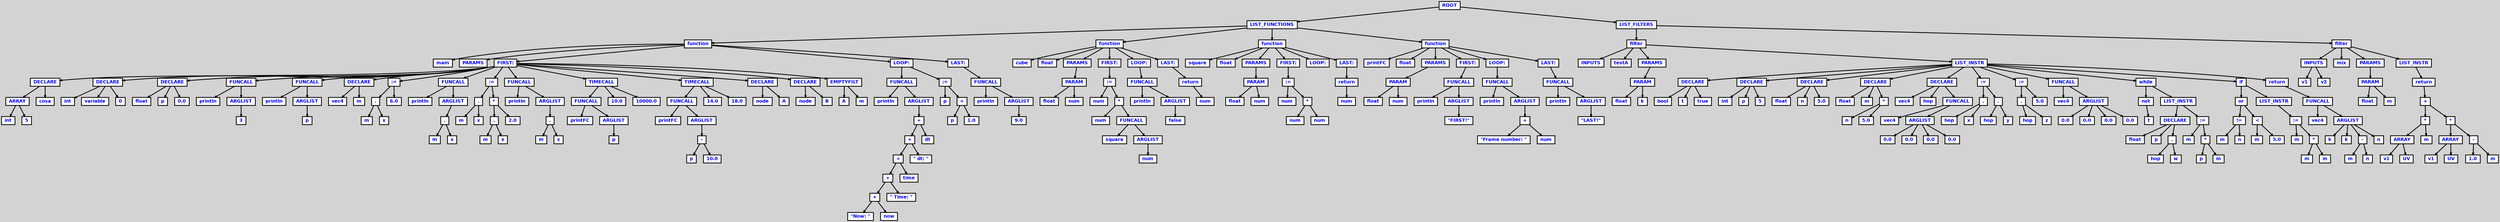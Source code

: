 digraph {

	ordering=out;
	ranksep=.4;
	bgcolor="lightgrey"; node [shape=box, fixedsize=false, fontsize=12, fontname="Helvetica-bold", fontcolor="blue"
		width=.25, height=.25, color="black", fillcolor="white", style="filled, solid, bold"];
	edge [arrowsize=.5, color="black", style="bold"]

  n0 [label="ROOT"];
  n1 [label="LIST_FUNCTIONS"];
  n1 [label="LIST_FUNCTIONS"];
  n2 [label="function"];
  n2 [label="function"];
  n3 [label="main"];
  n4 [label="PARAMS"];
  n5 [label="FIRST:"];
  n5 [label="FIRST:"];
  n6 [label="DECLARE"];
  n6 [label="DECLARE"];
  n7 [label="ARRAY"];
  n7 [label="ARRAY"];
  n8 [label="int"];
  n9 [label="5"];
  n10 [label="cosa"];
  n11 [label="DECLARE"];
  n11 [label="DECLARE"];
  n12 [label="int"];
  n13 [label="variable"];
  n14 [label="0"];
  n15 [label="DECLARE"];
  n15 [label="DECLARE"];
  n16 [label="float"];
  n17 [label="p"];
  n18 [label="0.0"];
  n19 [label="FUNCALL"];
  n19 [label="FUNCALL"];
  n20 [label="println"];
  n21 [label="ARGLIST"];
  n21 [label="ARGLIST"];
  n22 [label="3"];
  n23 [label="FUNCALL"];
  n23 [label="FUNCALL"];
  n24 [label="println"];
  n25 [label="ARGLIST"];
  n25 [label="ARGLIST"];
  n26 [label="p"];
  n27 [label="DECLARE"];
  n27 [label="DECLARE"];
  n28 [label="vec4"];
  n29 [label="m"];
  n30 [label=":="];
  n30 [label=":="];
  n31 [label="."];
  n31 [label="."];
  n32 [label="m"];
  n33 [label="x"];
  n34 [label="6.0"];
  n35 [label="FUNCALL"];
  n35 [label="FUNCALL"];
  n36 [label="println"];
  n37 [label="ARGLIST"];
  n37 [label="ARGLIST"];
  n38 [label="."];
  n38 [label="."];
  n39 [label="m"];
  n40 [label="x"];
  n41 [label=":="];
  n41 [label=":="];
  n42 [label="."];
  n42 [label="."];
  n43 [label="m"];
  n44 [label="x"];
  n45 [label="*"];
  n45 [label="*"];
  n46 [label="."];
  n46 [label="."];
  n47 [label="m"];
  n48 [label="x"];
  n49 [label="2.0"];
  n50 [label="FUNCALL"];
  n50 [label="FUNCALL"];
  n51 [label="println"];
  n52 [label="ARGLIST"];
  n52 [label="ARGLIST"];
  n53 [label="."];
  n53 [label="."];
  n54 [label="m"];
  n55 [label="x"];
  n56 [label="TIMECALL"];
  n56 [label="TIMECALL"];
  n57 [label="FUNCALL"];
  n57 [label="FUNCALL"];
  n58 [label="printFC"];
  n59 [label="ARGLIST"];
  n59 [label="ARGLIST"];
  n60 [label="p"];
  n61 [label="10.0"];
  n62 [label="10000.0"];
  n63 [label="TIMECALL"];
  n63 [label="TIMECALL"];
  n64 [label="FUNCALL"];
  n64 [label="FUNCALL"];
  n65 [label="printFC"];
  n66 [label="ARGLIST"];
  n66 [label="ARGLIST"];
  n67 [label="-"];
  n67 [label="-"];
  n68 [label="p"];
  n69 [label="10.0"];
  n70 [label="14.0"];
  n71 [label="18.0"];
  n72 [label="DECLARE"];
  n72 [label="DECLARE"];
  n73 [label="node"];
  n74 [label="A"];
  n75 [label="DECLARE"];
  n75 [label="DECLARE"];
  n76 [label="node"];
  n77 [label="B"];
  n78 [label="EMPTYFILT"];
  n78 [label="EMPTYFILT"];
  n79 [label="A"];
  n80 [label="m"];
  n81 [label="LOOP:"];
  n81 [label="LOOP:"];
  n82 [label="FUNCALL"];
  n82 [label="FUNCALL"];
  n83 [label="println"];
  n84 [label="ARGLIST"];
  n84 [label="ARGLIST"];
  n85 [label="+"];
  n85 [label="+"];
  n86 [label="+"];
  n86 [label="+"];
  n87 [label="+"];
  n87 [label="+"];
  n88 [label="+"];
  n88 [label="+"];
  n89 [label="+"];
  n89 [label="+"];
  n90 [label="\"Now: \""];
  n91 [label="now"];
  n92 [label="\" Time: \""];
  n93 [label="time"];
  n94 [label="\" dt: \""];
  n95 [label="dt"];
  n96 [label=":="];
  n96 [label=":="];
  n97 [label="p"];
  n98 [label="+"];
  n98 [label="+"];
  n99 [label="p"];
  n100 [label="1.0"];
  n101 [label="LAST:"];
  n101 [label="LAST:"];
  n102 [label="FUNCALL"];
  n102 [label="FUNCALL"];
  n103 [label="println"];
  n104 [label="ARGLIST"];
  n104 [label="ARGLIST"];
  n105 [label="9.0"];
  n106 [label="function"];
  n106 [label="function"];
  n107 [label="cube"];
  n108 [label="float"];
  n109 [label="PARAMS"];
  n109 [label="PARAMS"];
  n110 [label="PARAM"];
  n110 [label="PARAM"];
  n111 [label="float"];
  n112 [label="num"];
  n113 [label="FIRST:"];
  n113 [label="FIRST:"];
  n114 [label=":="];
  n114 [label=":="];
  n115 [label="num"];
  n116 [label="*"];
  n116 [label="*"];
  n117 [label="num"];
  n118 [label="FUNCALL"];
  n118 [label="FUNCALL"];
  n119 [label="square"];
  n120 [label="ARGLIST"];
  n120 [label="ARGLIST"];
  n121 [label="num"];
  n122 [label="LOOP:"];
  n122 [label="LOOP:"];
  n123 [label="FUNCALL"];
  n123 [label="FUNCALL"];
  n124 [label="println"];
  n125 [label="ARGLIST"];
  n125 [label="ARGLIST"];
  n126 [label="false"];
  n127 [label="LAST:"];
  n127 [label="LAST:"];
  n128 [label="return"];
  n128 [label="return"];
  n129 [label="num"];
  n130 [label="function"];
  n130 [label="function"];
  n131 [label="square"];
  n132 [label="float"];
  n133 [label="PARAMS"];
  n133 [label="PARAMS"];
  n134 [label="PARAM"];
  n134 [label="PARAM"];
  n135 [label="float"];
  n136 [label="num"];
  n137 [label="FIRST:"];
  n137 [label="FIRST:"];
  n138 [label=":="];
  n138 [label=":="];
  n139 [label="num"];
  n140 [label="*"];
  n140 [label="*"];
  n141 [label="num"];
  n142 [label="num"];
  n143 [label="LOOP:"];
  n144 [label="LAST:"];
  n144 [label="LAST:"];
  n145 [label="return"];
  n145 [label="return"];
  n146 [label="num"];
  n147 [label="function"];
  n147 [label="function"];
  n148 [label="printFC"];
  n149 [label="float"];
  n150 [label="PARAMS"];
  n150 [label="PARAMS"];
  n151 [label="PARAM"];
  n151 [label="PARAM"];
  n152 [label="float"];
  n153 [label="num"];
  n154 [label="FIRST:"];
  n154 [label="FIRST:"];
  n155 [label="FUNCALL"];
  n155 [label="FUNCALL"];
  n156 [label="println"];
  n157 [label="ARGLIST"];
  n157 [label="ARGLIST"];
  n158 [label="\"FIRST!\""];
  n159 [label="LOOP:"];
  n159 [label="LOOP:"];
  n160 [label="FUNCALL"];
  n160 [label="FUNCALL"];
  n161 [label="println"];
  n162 [label="ARGLIST"];
  n162 [label="ARGLIST"];
  n163 [label="+"];
  n163 [label="+"];
  n164 [label="\"Frame number: \""];
  n165 [label="num"];
  n166 [label="LAST:"];
  n166 [label="LAST:"];
  n167 [label="FUNCALL"];
  n167 [label="FUNCALL"];
  n168 [label="println"];
  n169 [label="ARGLIST"];
  n169 [label="ARGLIST"];
  n170 [label="\"LAST!\""];
  n171 [label="LIST_FILTERS"];
  n171 [label="LIST_FILTERS"];
  n172 [label="filter"];
  n172 [label="filter"];
  n173 [label="INPUTS"];
  n174 [label="testA"];
  n175 [label="PARAMS"];
  n175 [label="PARAMS"];
  n176 [label="PARAM"];
  n176 [label="PARAM"];
  n177 [label="float"];
  n178 [label="k"];
  n179 [label="LIST_INSTR"];
  n179 [label="LIST_INSTR"];
  n180 [label="DECLARE"];
  n180 [label="DECLARE"];
  n181 [label="bool"];
  n182 [label="t"];
  n183 [label="true"];
  n184 [label="DECLARE"];
  n184 [label="DECLARE"];
  n185 [label="int"];
  n186 [label="p"];
  n187 [label="5"];
  n188 [label="DECLARE"];
  n188 [label="DECLARE"];
  n189 [label="float"];
  n190 [label="n"];
  n191 [label="5.0"];
  n192 [label="DECLARE"];
  n192 [label="DECLARE"];
  n193 [label="float"];
  n194 [label="m"];
  n195 [label="*"];
  n195 [label="*"];
  n196 [label="n"];
  n197 [label="5.0"];
  n198 [label="DECLARE"];
  n198 [label="DECLARE"];
  n199 [label="vec4"];
  n200 [label="hop"];
  n201 [label="FUNCALL"];
  n201 [label="FUNCALL"];
  n202 [label="vec4"];
  n203 [label="ARGLIST"];
  n203 [label="ARGLIST"];
  n204 [label="0.0"];
  n205 [label="0.0"];
  n206 [label="0.0"];
  n207 [label="0.0"];
  n208 [label=":="];
  n208 [label=":="];
  n209 [label="."];
  n209 [label="."];
  n210 [label="hop"];
  n211 [label="x"];
  n212 [label="."];
  n212 [label="."];
  n213 [label="hop"];
  n214 [label="y"];
  n215 [label=":="];
  n215 [label=":="];
  n216 [label="."];
  n216 [label="."];
  n217 [label="hop"];
  n218 [label="z"];
  n219 [label="5.0"];
  n220 [label="FUNCALL"];
  n220 [label="FUNCALL"];
  n221 [label="vec4"];
  n222 [label="ARGLIST"];
  n222 [label="ARGLIST"];
  n223 [label="0.0"];
  n224 [label="0.0"];
  n225 [label="0.0"];
  n226 [label="0.0"];
  n227 [label="while"];
  n227 [label="while"];
  n228 [label="not"];
  n228 [label="not"];
  n229 [label="t"];
  n230 [label="LIST_INSTR"];
  n230 [label="LIST_INSTR"];
  n231 [label="DECLARE"];
  n231 [label="DECLARE"];
  n232 [label="float"];
  n233 [label="p"];
  n234 [label="."];
  n234 [label="."];
  n235 [label="hop"];
  n236 [label="w"];
  n237 [label=":="];
  n237 [label=":="];
  n238 [label="m"];
  n239 [label="*"];
  n239 [label="*"];
  n240 [label="p"];
  n241 [label="m"];
  n242 [label="if"];
  n242 [label="if"];
  n243 [label="or"];
  n243 [label="or"];
  n244 [label="!="];
  n244 [label="!="];
  n245 [label="m"];
  n246 [label="n"];
  n247 [label="<"];
  n247 [label="<"];
  n248 [label="m"];
  n249 [label="5.0"];
  n250 [label="LIST_INSTR"];
  n250 [label="LIST_INSTR"];
  n251 [label=":="];
  n251 [label=":="];
  n252 [label="m"];
  n253 [label="*"];
  n253 [label="*"];
  n254 [label="m"];
  n255 [label="m"];
  n256 [label="return"];
  n256 [label="return"];
  n257 [label="FUNCALL"];
  n257 [label="FUNCALL"];
  n258 [label="vec4"];
  n259 [label="ARGLIST"];
  n259 [label="ARGLIST"];
  n260 [label="k"];
  n261 [label="k"];
  n262 [label="-"];
  n262 [label="-"];
  n263 [label="m"];
  n264 [label="n"];
  n265 [label="n"];
  n266 [label="filter"];
  n266 [label="filter"];
  n267 [label="INPUTS"];
  n267 [label="INPUTS"];
  n268 [label="v1"];
  n269 [label="v2"];
  n270 [label="mix"];
  n271 [label="PARAMS"];
  n271 [label="PARAMS"];
  n272 [label="PARAM"];
  n272 [label="PARAM"];
  n273 [label="float"];
  n274 [label="m"];
  n275 [label="LIST_INSTR"];
  n275 [label="LIST_INSTR"];
  n276 [label="return"];
  n276 [label="return"];
  n277 [label="+"];
  n277 [label="+"];
  n278 [label="*"];
  n278 [label="*"];
  n279 [label="ARRAY"];
  n279 [label="ARRAY"];
  n280 [label="v1"];
  n281 [label="UV"];
  n282 [label="m"];
  n283 [label="*"];
  n283 [label="*"];
  n284 [label="ARRAY"];
  n284 [label="ARRAY"];
  n285 [label="v1"];
  n286 [label="UV"];
  n287 [label="-"];
  n287 [label="-"];
  n288 [label="1.0"];
  n289 [label="m"];

  n0 -> n1 // "ROOT" -> "LIST_FUNCTIONS"
  n1 -> n2 // "LIST_FUNCTIONS" -> "function"
  n2 -> n3 // "function" -> "main"
  n2 -> n4 // "function" -> "PARAMS"
  n2 -> n5 // "function" -> "FIRST:"
  n5 -> n6 // "FIRST:" -> "DECLARE"
  n6 -> n7 // "DECLARE" -> "ARRAY"
  n7 -> n8 // "ARRAY" -> "int"
  n7 -> n9 // "ARRAY" -> "5"
  n6 -> n10 // "DECLARE" -> "cosa"
  n5 -> n11 // "FIRST:" -> "DECLARE"
  n11 -> n12 // "DECLARE" -> "int"
  n11 -> n13 // "DECLARE" -> "variable"
  n11 -> n14 // "DECLARE" -> "0"
  n5 -> n15 // "FIRST:" -> "DECLARE"
  n15 -> n16 // "DECLARE" -> "float"
  n15 -> n17 // "DECLARE" -> "p"
  n15 -> n18 // "DECLARE" -> "0.0"
  n5 -> n19 // "FIRST:" -> "FUNCALL"
  n19 -> n20 // "FUNCALL" -> "println"
  n19 -> n21 // "FUNCALL" -> "ARGLIST"
  n21 -> n22 // "ARGLIST" -> "3"
  n5 -> n23 // "FIRST:" -> "FUNCALL"
  n23 -> n24 // "FUNCALL" -> "println"
  n23 -> n25 // "FUNCALL" -> "ARGLIST"
  n25 -> n26 // "ARGLIST" -> "p"
  n5 -> n27 // "FIRST:" -> "DECLARE"
  n27 -> n28 // "DECLARE" -> "vec4"
  n27 -> n29 // "DECLARE" -> "m"
  n5 -> n30 // "FIRST:" -> ":="
  n30 -> n31 // ":=" -> "."
  n31 -> n32 // "." -> "m"
  n31 -> n33 // "." -> "x"
  n30 -> n34 // ":=" -> "6.0"
  n5 -> n35 // "FIRST:" -> "FUNCALL"
  n35 -> n36 // "FUNCALL" -> "println"
  n35 -> n37 // "FUNCALL" -> "ARGLIST"
  n37 -> n38 // "ARGLIST" -> "."
  n38 -> n39 // "." -> "m"
  n38 -> n40 // "." -> "x"
  n5 -> n41 // "FIRST:" -> ":="
  n41 -> n42 // ":=" -> "."
  n42 -> n43 // "." -> "m"
  n42 -> n44 // "." -> "x"
  n41 -> n45 // ":=" -> "*"
  n45 -> n46 // "*" -> "."
  n46 -> n47 // "." -> "m"
  n46 -> n48 // "." -> "x"
  n45 -> n49 // "*" -> "2.0"
  n5 -> n50 // "FIRST:" -> "FUNCALL"
  n50 -> n51 // "FUNCALL" -> "println"
  n50 -> n52 // "FUNCALL" -> "ARGLIST"
  n52 -> n53 // "ARGLIST" -> "."
  n53 -> n54 // "." -> "m"
  n53 -> n55 // "." -> "x"
  n5 -> n56 // "FIRST:" -> "TIMECALL"
  n56 -> n57 // "TIMECALL" -> "FUNCALL"
  n57 -> n58 // "FUNCALL" -> "printFC"
  n57 -> n59 // "FUNCALL" -> "ARGLIST"
  n59 -> n60 // "ARGLIST" -> "p"
  n56 -> n61 // "TIMECALL" -> "10.0"
  n56 -> n62 // "TIMECALL" -> "10000.0"
  n5 -> n63 // "FIRST:" -> "TIMECALL"
  n63 -> n64 // "TIMECALL" -> "FUNCALL"
  n64 -> n65 // "FUNCALL" -> "printFC"
  n64 -> n66 // "FUNCALL" -> "ARGLIST"
  n66 -> n67 // "ARGLIST" -> "-"
  n67 -> n68 // "-" -> "p"
  n67 -> n69 // "-" -> "10.0"
  n63 -> n70 // "TIMECALL" -> "14.0"
  n63 -> n71 // "TIMECALL" -> "18.0"
  n5 -> n72 // "FIRST:" -> "DECLARE"
  n72 -> n73 // "DECLARE" -> "node"
  n72 -> n74 // "DECLARE" -> "A"
  n5 -> n75 // "FIRST:" -> "DECLARE"
  n75 -> n76 // "DECLARE" -> "node"
  n75 -> n77 // "DECLARE" -> "B"
  n5 -> n78 // "FIRST:" -> "EMPTYFILT"
  n78 -> n79 // "EMPTYFILT" -> "A"
  n78 -> n80 // "EMPTYFILT" -> "m"
  n2 -> n81 // "function" -> "LOOP:"
  n81 -> n82 // "LOOP:" -> "FUNCALL"
  n82 -> n83 // "FUNCALL" -> "println"
  n82 -> n84 // "FUNCALL" -> "ARGLIST"
  n84 -> n85 // "ARGLIST" -> "+"
  n85 -> n86 // "+" -> "+"
  n86 -> n87 // "+" -> "+"
  n87 -> n88 // "+" -> "+"
  n88 -> n89 // "+" -> "+"
  n89 -> n90 // "+" -> "\"Now: \""
  n89 -> n91 // "+" -> "now"
  n88 -> n92 // "+" -> "\" Time: \""
  n87 -> n93 // "+" -> "time"
  n86 -> n94 // "+" -> "\" dt: \""
  n85 -> n95 // "+" -> "dt"
  n81 -> n96 // "LOOP:" -> ":="
  n96 -> n97 // ":=" -> "p"
  n96 -> n98 // ":=" -> "+"
  n98 -> n99 // "+" -> "p"
  n98 -> n100 // "+" -> "1.0"
  n2 -> n101 // "function" -> "LAST:"
  n101 -> n102 // "LAST:" -> "FUNCALL"
  n102 -> n103 // "FUNCALL" -> "println"
  n102 -> n104 // "FUNCALL" -> "ARGLIST"
  n104 -> n105 // "ARGLIST" -> "9.0"
  n1 -> n106 // "LIST_FUNCTIONS" -> "function"
  n106 -> n107 // "function" -> "cube"
  n106 -> n108 // "function" -> "float"
  n106 -> n109 // "function" -> "PARAMS"
  n109 -> n110 // "PARAMS" -> "PARAM"
  n110 -> n111 // "PARAM" -> "float"
  n110 -> n112 // "PARAM" -> "num"
  n106 -> n113 // "function" -> "FIRST:"
  n113 -> n114 // "FIRST:" -> ":="
  n114 -> n115 // ":=" -> "num"
  n114 -> n116 // ":=" -> "*"
  n116 -> n117 // "*" -> "num"
  n116 -> n118 // "*" -> "FUNCALL"
  n118 -> n119 // "FUNCALL" -> "square"
  n118 -> n120 // "FUNCALL" -> "ARGLIST"
  n120 -> n121 // "ARGLIST" -> "num"
  n106 -> n122 // "function" -> "LOOP:"
  n122 -> n123 // "LOOP:" -> "FUNCALL"
  n123 -> n124 // "FUNCALL" -> "println"
  n123 -> n125 // "FUNCALL" -> "ARGLIST"
  n125 -> n126 // "ARGLIST" -> "false"
  n106 -> n127 // "function" -> "LAST:"
  n127 -> n128 // "LAST:" -> "return"
  n128 -> n129 // "return" -> "num"
  n1 -> n130 // "LIST_FUNCTIONS" -> "function"
  n130 -> n131 // "function" -> "square"
  n130 -> n132 // "function" -> "float"
  n130 -> n133 // "function" -> "PARAMS"
  n133 -> n134 // "PARAMS" -> "PARAM"
  n134 -> n135 // "PARAM" -> "float"
  n134 -> n136 // "PARAM" -> "num"
  n130 -> n137 // "function" -> "FIRST:"
  n137 -> n138 // "FIRST:" -> ":="
  n138 -> n139 // ":=" -> "num"
  n138 -> n140 // ":=" -> "*"
  n140 -> n141 // "*" -> "num"
  n140 -> n142 // "*" -> "num"
  n130 -> n143 // "function" -> "LOOP:"
  n130 -> n144 // "function" -> "LAST:"
  n144 -> n145 // "LAST:" -> "return"
  n145 -> n146 // "return" -> "num"
  n1 -> n147 // "LIST_FUNCTIONS" -> "function"
  n147 -> n148 // "function" -> "printFC"
  n147 -> n149 // "function" -> "float"
  n147 -> n150 // "function" -> "PARAMS"
  n150 -> n151 // "PARAMS" -> "PARAM"
  n151 -> n152 // "PARAM" -> "float"
  n151 -> n153 // "PARAM" -> "num"
  n147 -> n154 // "function" -> "FIRST:"
  n154 -> n155 // "FIRST:" -> "FUNCALL"
  n155 -> n156 // "FUNCALL" -> "println"
  n155 -> n157 // "FUNCALL" -> "ARGLIST"
  n157 -> n158 // "ARGLIST" -> "\"FIRST!\""
  n147 -> n159 // "function" -> "LOOP:"
  n159 -> n160 // "LOOP:" -> "FUNCALL"
  n160 -> n161 // "FUNCALL" -> "println"
  n160 -> n162 // "FUNCALL" -> "ARGLIST"
  n162 -> n163 // "ARGLIST" -> "+"
  n163 -> n164 // "+" -> "\"Frame number: \""
  n163 -> n165 // "+" -> "num"
  n147 -> n166 // "function" -> "LAST:"
  n166 -> n167 // "LAST:" -> "FUNCALL"
  n167 -> n168 // "FUNCALL" -> "println"
  n167 -> n169 // "FUNCALL" -> "ARGLIST"
  n169 -> n170 // "ARGLIST" -> "\"LAST!\""
  n0 -> n171 // "ROOT" -> "LIST_FILTERS"
  n171 -> n172 // "LIST_FILTERS" -> "filter"
  n172 -> n173 // "filter" -> "INPUTS"
  n172 -> n174 // "filter" -> "testA"
  n172 -> n175 // "filter" -> "PARAMS"
  n175 -> n176 // "PARAMS" -> "PARAM"
  n176 -> n177 // "PARAM" -> "float"
  n176 -> n178 // "PARAM" -> "k"
  n172 -> n179 // "filter" -> "LIST_INSTR"
  n179 -> n180 // "LIST_INSTR" -> "DECLARE"
  n180 -> n181 // "DECLARE" -> "bool"
  n180 -> n182 // "DECLARE" -> "t"
  n180 -> n183 // "DECLARE" -> "true"
  n179 -> n184 // "LIST_INSTR" -> "DECLARE"
  n184 -> n185 // "DECLARE" -> "int"
  n184 -> n186 // "DECLARE" -> "p"
  n184 -> n187 // "DECLARE" -> "5"
  n179 -> n188 // "LIST_INSTR" -> "DECLARE"
  n188 -> n189 // "DECLARE" -> "float"
  n188 -> n190 // "DECLARE" -> "n"
  n188 -> n191 // "DECLARE" -> "5.0"
  n179 -> n192 // "LIST_INSTR" -> "DECLARE"
  n192 -> n193 // "DECLARE" -> "float"
  n192 -> n194 // "DECLARE" -> "m"
  n192 -> n195 // "DECLARE" -> "*"
  n195 -> n196 // "*" -> "n"
  n195 -> n197 // "*" -> "5.0"
  n179 -> n198 // "LIST_INSTR" -> "DECLARE"
  n198 -> n199 // "DECLARE" -> "vec4"
  n198 -> n200 // "DECLARE" -> "hop"
  n198 -> n201 // "DECLARE" -> "FUNCALL"
  n201 -> n202 // "FUNCALL" -> "vec4"
  n201 -> n203 // "FUNCALL" -> "ARGLIST"
  n203 -> n204 // "ARGLIST" -> "0.0"
  n203 -> n205 // "ARGLIST" -> "0.0"
  n203 -> n206 // "ARGLIST" -> "0.0"
  n203 -> n207 // "ARGLIST" -> "0.0"
  n179 -> n208 // "LIST_INSTR" -> ":="
  n208 -> n209 // ":=" -> "."
  n209 -> n210 // "." -> "hop"
  n209 -> n211 // "." -> "x"
  n208 -> n212 // ":=" -> "."
  n212 -> n213 // "." -> "hop"
  n212 -> n214 // "." -> "y"
  n179 -> n215 // "LIST_INSTR" -> ":="
  n215 -> n216 // ":=" -> "."
  n216 -> n217 // "." -> "hop"
  n216 -> n218 // "." -> "z"
  n215 -> n219 // ":=" -> "5.0"
  n179 -> n220 // "LIST_INSTR" -> "FUNCALL"
  n220 -> n221 // "FUNCALL" -> "vec4"
  n220 -> n222 // "FUNCALL" -> "ARGLIST"
  n222 -> n223 // "ARGLIST" -> "0.0"
  n222 -> n224 // "ARGLIST" -> "0.0"
  n222 -> n225 // "ARGLIST" -> "0.0"
  n222 -> n226 // "ARGLIST" -> "0.0"
  n179 -> n227 // "LIST_INSTR" -> "while"
  n227 -> n228 // "while" -> "not"
  n228 -> n229 // "not" -> "t"
  n227 -> n230 // "while" -> "LIST_INSTR"
  n230 -> n231 // "LIST_INSTR" -> "DECLARE"
  n231 -> n232 // "DECLARE" -> "float"
  n231 -> n233 // "DECLARE" -> "p"
  n231 -> n234 // "DECLARE" -> "."
  n234 -> n235 // "." -> "hop"
  n234 -> n236 // "." -> "w"
  n230 -> n237 // "LIST_INSTR" -> ":="
  n237 -> n238 // ":=" -> "m"
  n237 -> n239 // ":=" -> "*"
  n239 -> n240 // "*" -> "p"
  n239 -> n241 // "*" -> "m"
  n179 -> n242 // "LIST_INSTR" -> "if"
  n242 -> n243 // "if" -> "or"
  n243 -> n244 // "or" -> "!="
  n244 -> n245 // "!=" -> "m"
  n244 -> n246 // "!=" -> "n"
  n243 -> n247 // "or" -> "<"
  n247 -> n248 // "<" -> "m"
  n247 -> n249 // "<" -> "5.0"
  n242 -> n250 // "if" -> "LIST_INSTR"
  n250 -> n251 // "LIST_INSTR" -> ":="
  n251 -> n252 // ":=" -> "m"
  n251 -> n253 // ":=" -> "*"
  n253 -> n254 // "*" -> "m"
  n253 -> n255 // "*" -> "m"
  n179 -> n256 // "LIST_INSTR" -> "return"
  n256 -> n257 // "return" -> "FUNCALL"
  n257 -> n258 // "FUNCALL" -> "vec4"
  n257 -> n259 // "FUNCALL" -> "ARGLIST"
  n259 -> n260 // "ARGLIST" -> "k"
  n259 -> n261 // "ARGLIST" -> "k"
  n259 -> n262 // "ARGLIST" -> "-"
  n262 -> n263 // "-" -> "m"
  n262 -> n264 // "-" -> "n"
  n259 -> n265 // "ARGLIST" -> "n"
  n171 -> n266 // "LIST_FILTERS" -> "filter"
  n266 -> n267 // "filter" -> "INPUTS"
  n267 -> n268 // "INPUTS" -> "v1"
  n267 -> n269 // "INPUTS" -> "v2"
  n266 -> n270 // "filter" -> "mix"
  n266 -> n271 // "filter" -> "PARAMS"
  n271 -> n272 // "PARAMS" -> "PARAM"
  n272 -> n273 // "PARAM" -> "float"
  n272 -> n274 // "PARAM" -> "m"
  n266 -> n275 // "filter" -> "LIST_INSTR"
  n275 -> n276 // "LIST_INSTR" -> "return"
  n276 -> n277 // "return" -> "+"
  n277 -> n278 // "+" -> "*"
  n278 -> n279 // "*" -> "ARRAY"
  n279 -> n280 // "ARRAY" -> "v1"
  n279 -> n281 // "ARRAY" -> "UV"
  n278 -> n282 // "*" -> "m"
  n277 -> n283 // "+" -> "*"
  n283 -> n284 // "*" -> "ARRAY"
  n284 -> n285 // "ARRAY" -> "v1"
  n284 -> n286 // "ARRAY" -> "UV"
  n283 -> n287 // "*" -> "-"
  n287 -> n288 // "-" -> "1.0"
  n287 -> n289 // "-" -> "m"

}
